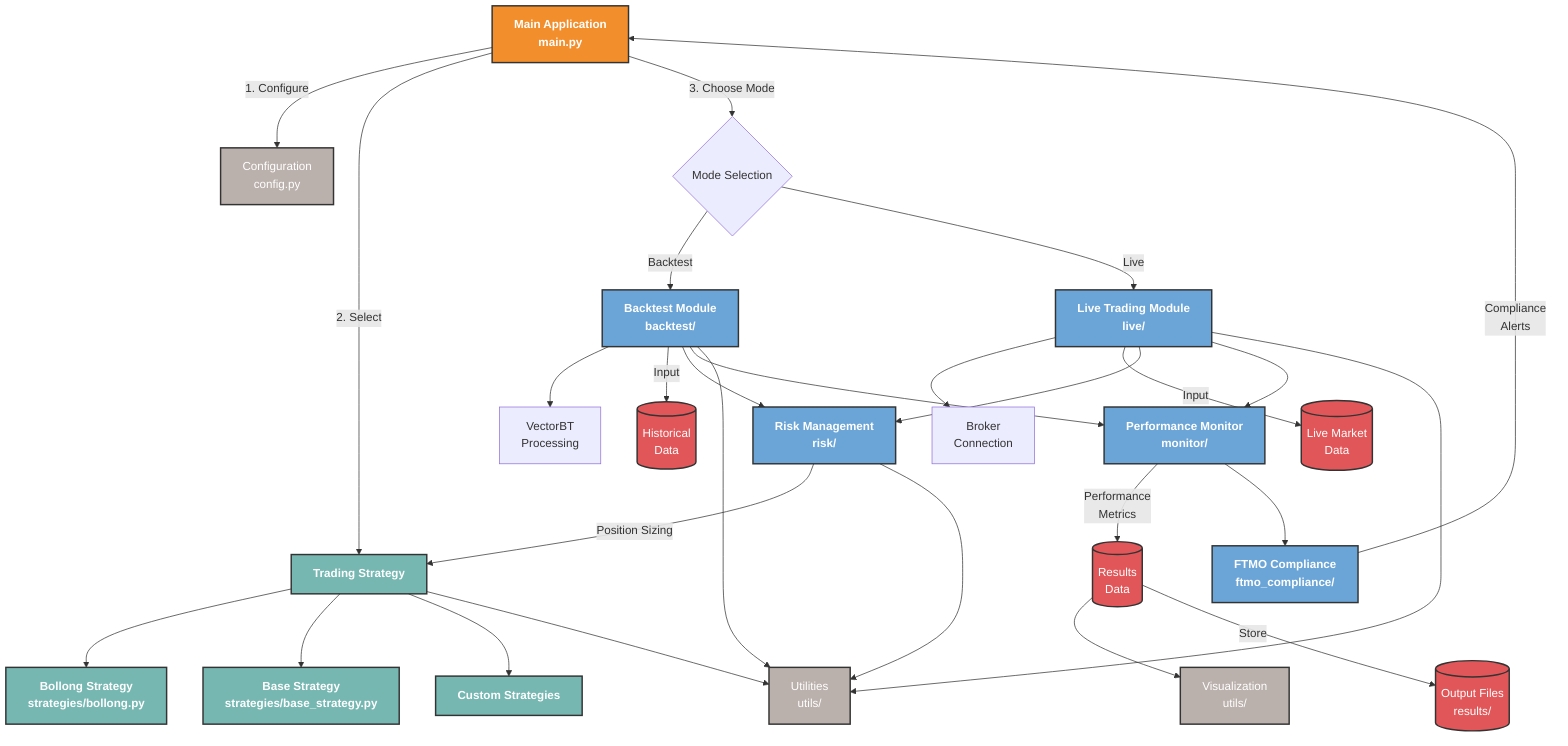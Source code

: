 graph TD
    Main["Main Application<br>main.py"]
    Config["Configuration<br>config.py"]
    Strategy["Trading Strategy"]
    Mode{"Mode Selection"}
    Backtest["Backtest Module<br>backtest/"]
    Live["Live Trading Module<br>live/"]
    BollongStrategy["Bollong Strategy<br>strategies/bollong.py"]
    BaseStrategy["Base Strategy<br>strategies/base_strategy.py"]
    CustomStrategy["Custom Strategies"]
    VBT["VectorBT<br>Processing"]
    Broker["Broker<br>Connection"]
    HistoricalData[("Historical<br>Data")]
    MarketData[("Live Market<br>Data")]
    Risk["Risk Management<br>risk/"]
    Monitor["Performance Monitor<br>monitor/"]
    FTMO["FTMO Compliance<br>ftmo_compliance/"]
    Results[("Results<br>Data")]
    Visualization["Visualization<br>utils/"]
    Utils["Utilities<br>utils/"]
    OutputFiles[("Output Files<br>results/")]
    
    %% Style definitions
    classDef coreModule fill:#6ba5d7,stroke:#333,stroke-width:2px,color:white,font-weight:bold
    classDef strategyModule fill:#76b7b2,stroke:#333,stroke-width:2px,color:white,font-weight:bold
    classDef utilityModule fill:#bab0ac,stroke:#333,stroke-width:2px,color:white
    classDef flowControl fill:#f28e2b,stroke:#333,stroke-width:2px,color:white,font-weight:bold
    classDef dataStore fill:#e15759,stroke:#333,stroke-width:2px,color:white
    
    %% Flow connections
    Main -->|"1. Configure"| Config
    Main -->|"2. Select"| Strategy
    Main -->|"3. Choose Mode"| Mode
    
    Mode -->|"Backtest"| Backtest
    Mode -->|"Live"| Live
    
    Strategy --> BollongStrategy
    Strategy --> BaseStrategy
    Strategy --> CustomStrategy
    
    Backtest --> VBT
    Live --> Broker
    
    Backtest -->|"Input"| HistoricalData
    Live -->|"Input"| MarketData
    
    Backtest --> Risk
    Live --> Risk
    
    Risk -->|"Position Sizing"| Strategy
    
    Backtest --> Monitor
    Live --> Monitor
    
    Monitor -->|"Performance<br>Metrics"| Results
    Results --> Visualization
    
    Monitor --> FTMO
    FTMO -->|"Compliance<br>Alerts"| Main
    
    Strategy --> Utils
    Backtest --> Utils
    Live --> Utils
    Risk --> Utils
    
    Results -->|"Store"| OutputFiles
    
    %% Apply styles
    class Main flowControl
    class Config utilityModule
    class Strategy strategyModule
    class Backtest,Live,Risk,Monitor,FTMO coreModule
    class BollongStrategy,BaseStrategy,CustomStrategy strategyModule
    class Utils,Visualization utilityModule
    class HistoricalData,MarketData,Results,OutputFiles dataStore